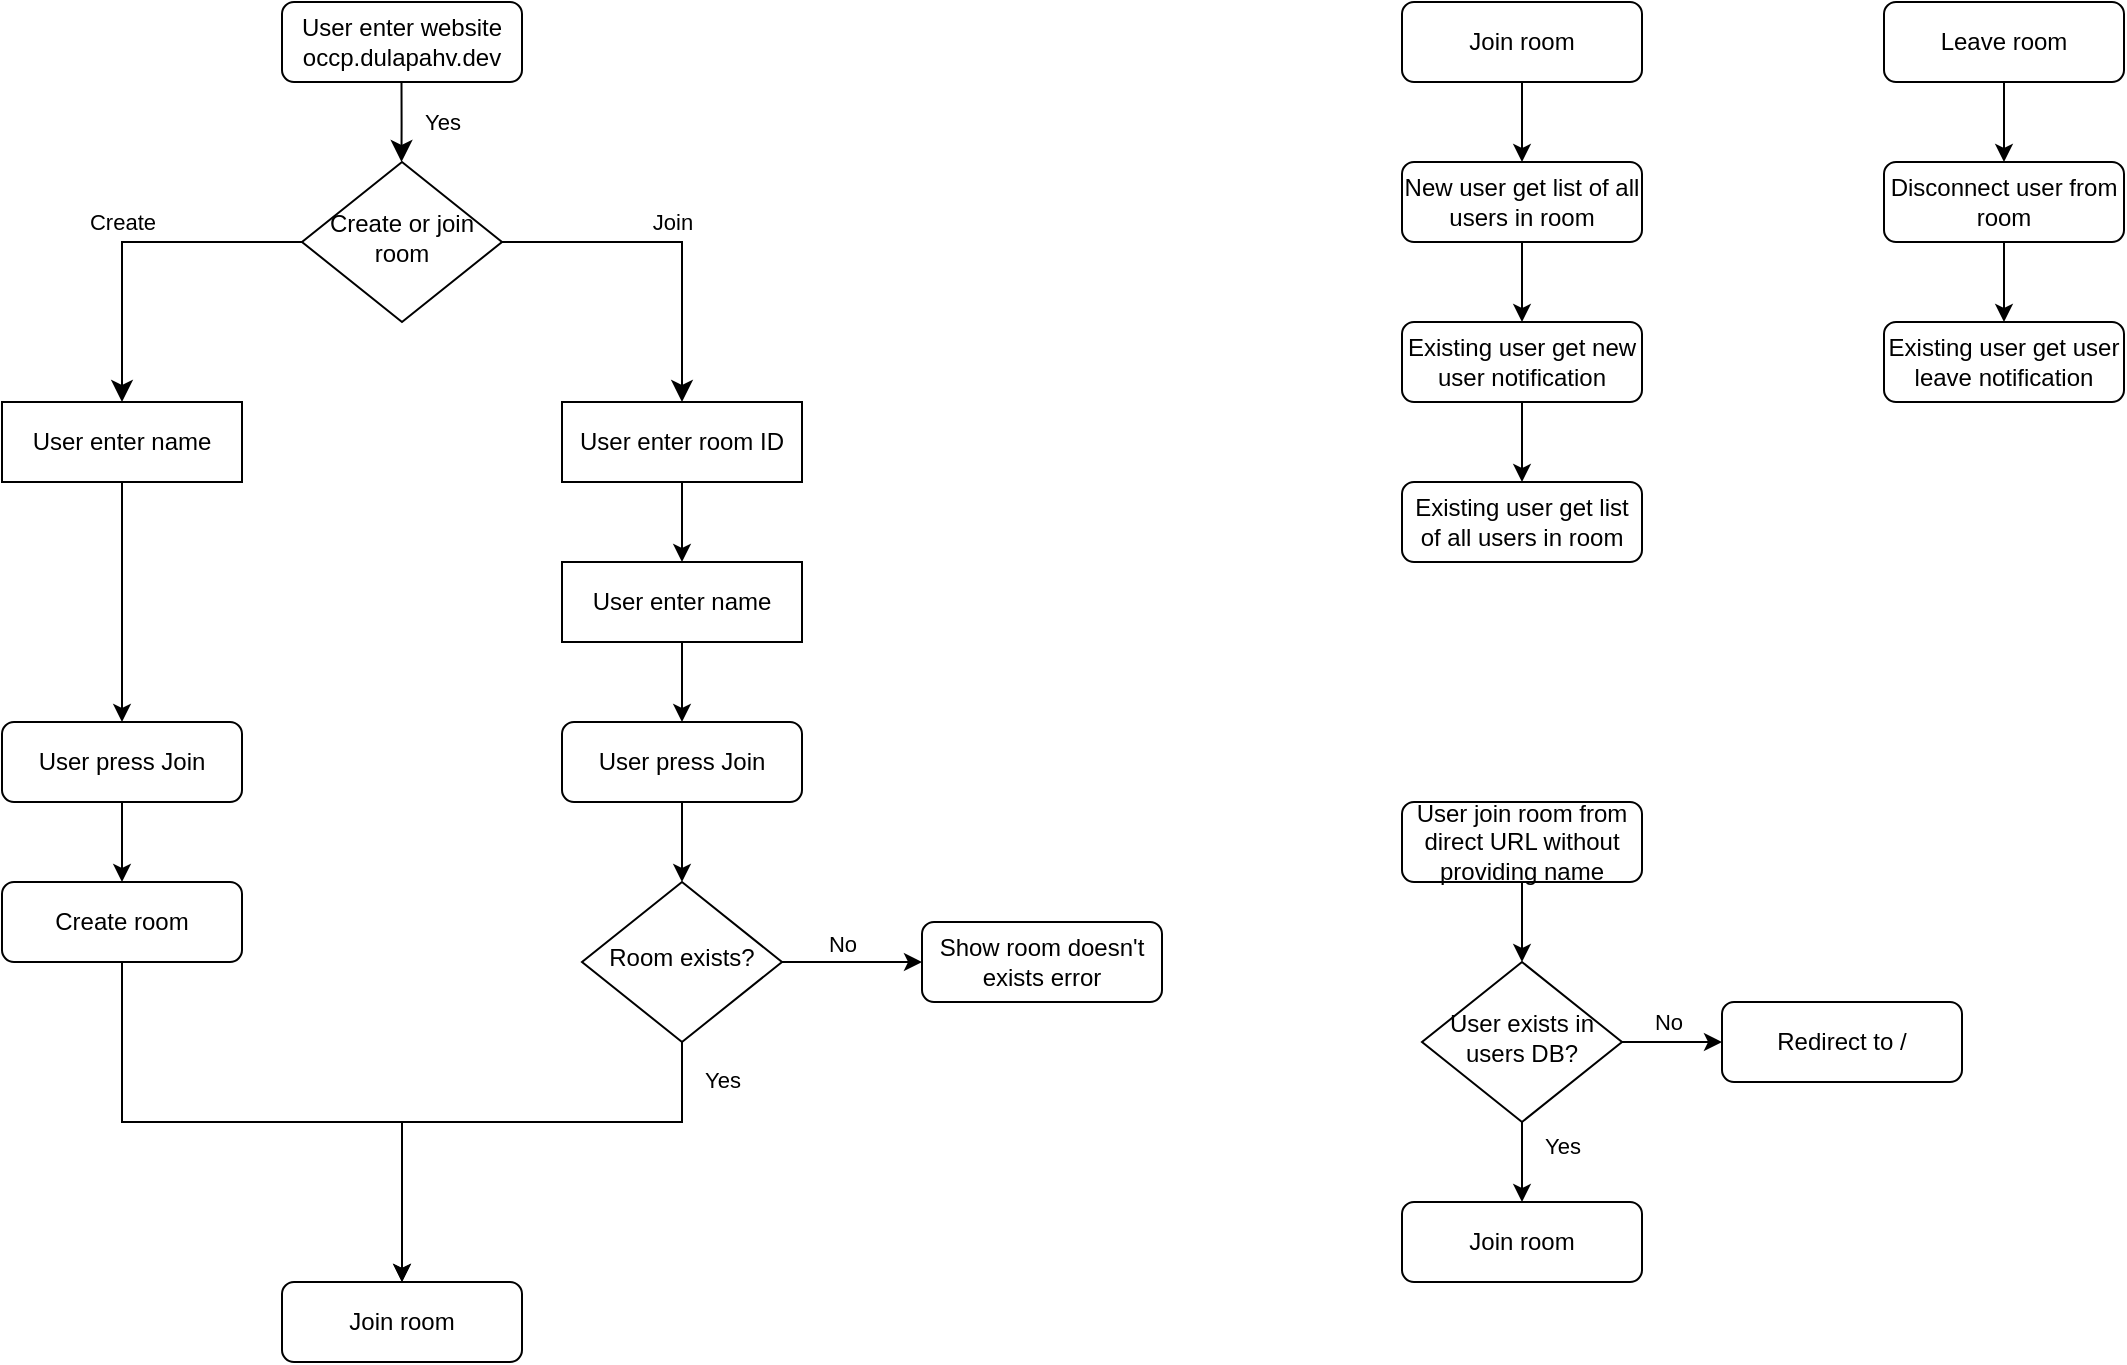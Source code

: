 <mxfile version="24.7.7">
  <diagram id="C5RBs43oDa-KdzZeNtuy" name="Page-1">
    <mxGraphModel dx="1878" dy="1115" grid="1" gridSize="10" guides="1" tooltips="1" connect="1" arrows="1" fold="1" page="1" pageScale="1" pageWidth="827" pageHeight="1169" math="0" shadow="0">
      <root>
        <mxCell id="WIyWlLk6GJQsqaUBKTNV-0" />
        <mxCell id="WIyWlLk6GJQsqaUBKTNV-1" parent="WIyWlLk6GJQsqaUBKTNV-0" />
        <mxCell id="WIyWlLk6GJQsqaUBKTNV-3" value="User enter website&lt;div&gt;occp.dulapahv.dev&lt;/div&gt;" style="rounded=1;whiteSpace=wrap;html=1;fontSize=12;glass=0;strokeWidth=1;shadow=0;" parent="WIyWlLk6GJQsqaUBKTNV-1" vertex="1">
          <mxGeometry x="320" y="80" width="120" height="40" as="geometry" />
        </mxCell>
        <mxCell id="OM0dnR5vhsnW5xodjDGR-1" value="Create or join room" style="rhombus;whiteSpace=wrap;html=1;shadow=0;fontFamily=Helvetica;fontSize=12;align=center;strokeWidth=1;spacing=6;spacingTop=-4;" vertex="1" parent="WIyWlLk6GJQsqaUBKTNV-1">
          <mxGeometry x="330" y="160" width="100" height="80" as="geometry" />
        </mxCell>
        <mxCell id="OM0dnR5vhsnW5xodjDGR-4" value="Join" style="edgeStyle=orthogonalEdgeStyle;rounded=0;html=1;jettySize=auto;orthogonalLoop=1;fontSize=11;endArrow=classic;endFill=1;endSize=8;strokeWidth=1;shadow=0;labelBackgroundColor=none;exitX=1;exitY=0.5;exitDx=0;exitDy=0;" edge="1" parent="WIyWlLk6GJQsqaUBKTNV-1" source="OM0dnR5vhsnW5xodjDGR-1">
          <mxGeometry y="10" relative="1" as="geometry">
            <mxPoint as="offset" />
            <mxPoint x="750" y="310" as="sourcePoint" />
            <mxPoint x="520" y="280" as="targetPoint" />
            <Array as="points">
              <mxPoint x="520" y="200" />
            </Array>
          </mxGeometry>
        </mxCell>
        <mxCell id="OM0dnR5vhsnW5xodjDGR-6" value="Yes" style="rounded=0;html=1;jettySize=auto;orthogonalLoop=1;fontSize=11;endArrow=classic;endFill=1;endSize=8;strokeWidth=1;shadow=0;labelBackgroundColor=none;edgeStyle=orthogonalEdgeStyle;" edge="1" parent="WIyWlLk6GJQsqaUBKTNV-1">
          <mxGeometry y="20" relative="1" as="geometry">
            <mxPoint as="offset" />
            <mxPoint x="379.75" y="120" as="sourcePoint" />
            <mxPoint x="379.75" y="160" as="targetPoint" />
            <Array as="points">
              <mxPoint x="380" y="141" />
              <mxPoint x="380" y="141" />
            </Array>
          </mxGeometry>
        </mxCell>
        <mxCell id="OM0dnR5vhsnW5xodjDGR-7" value="Create" style="edgeStyle=orthogonalEdgeStyle;rounded=0;html=1;jettySize=auto;orthogonalLoop=1;fontSize=11;endArrow=classic;endFill=1;endSize=8;strokeWidth=1;shadow=0;labelBackgroundColor=none;exitX=0;exitY=0.5;exitDx=0;exitDy=0;" edge="1" parent="WIyWlLk6GJQsqaUBKTNV-1" source="OM0dnR5vhsnW5xodjDGR-1">
          <mxGeometry x="0.059" y="-10" relative="1" as="geometry">
            <mxPoint x="10" y="-10" as="offset" />
            <mxPoint x="150" y="200" as="sourcePoint" />
            <mxPoint x="240" y="280" as="targetPoint" />
            <Array as="points">
              <mxPoint x="240" y="200" />
            </Array>
          </mxGeometry>
        </mxCell>
        <mxCell id="OM0dnR5vhsnW5xodjDGR-31" style="edgeStyle=orthogonalEdgeStyle;rounded=0;orthogonalLoop=1;jettySize=auto;html=1;entryX=0.5;entryY=0;entryDx=0;entryDy=0;" edge="1" parent="WIyWlLk6GJQsqaUBKTNV-1" source="OM0dnR5vhsnW5xodjDGR-8" target="OM0dnR5vhsnW5xodjDGR-32">
          <mxGeometry relative="1" as="geometry">
            <mxPoint x="240" y="360" as="targetPoint" />
          </mxGeometry>
        </mxCell>
        <mxCell id="OM0dnR5vhsnW5xodjDGR-8" value="User enter name" style="rounded=0;whiteSpace=wrap;html=1;fontSize=12;glass=0;strokeWidth=1;shadow=0;" vertex="1" parent="WIyWlLk6GJQsqaUBKTNV-1">
          <mxGeometry x="180" y="280" width="120" height="40" as="geometry" />
        </mxCell>
        <mxCell id="OM0dnR5vhsnW5xodjDGR-18" style="edgeStyle=orthogonalEdgeStyle;rounded=0;orthogonalLoop=1;jettySize=auto;html=1;entryX=0.5;entryY=0;entryDx=0;entryDy=0;" edge="1" parent="WIyWlLk6GJQsqaUBKTNV-1" source="OM0dnR5vhsnW5xodjDGR-9" target="OM0dnR5vhsnW5xodjDGR-17">
          <mxGeometry relative="1" as="geometry" />
        </mxCell>
        <mxCell id="OM0dnR5vhsnW5xodjDGR-9" value="User enter room ID" style="rounded=0;whiteSpace=wrap;html=1;fontSize=12;glass=0;strokeWidth=1;shadow=0;" vertex="1" parent="WIyWlLk6GJQsqaUBKTNV-1">
          <mxGeometry x="460" y="280" width="120" height="40" as="geometry" />
        </mxCell>
        <mxCell id="OM0dnR5vhsnW5xodjDGR-20" style="edgeStyle=orthogonalEdgeStyle;rounded=0;orthogonalLoop=1;jettySize=auto;html=1;entryX=0.5;entryY=0;entryDx=0;entryDy=0;" edge="1" parent="WIyWlLk6GJQsqaUBKTNV-1" source="OM0dnR5vhsnW5xodjDGR-17" target="OM0dnR5vhsnW5xodjDGR-19">
          <mxGeometry relative="1" as="geometry" />
        </mxCell>
        <mxCell id="OM0dnR5vhsnW5xodjDGR-17" value="User enter name" style="rounded=0;whiteSpace=wrap;html=1;fontSize=12;glass=0;strokeWidth=1;shadow=0;" vertex="1" parent="WIyWlLk6GJQsqaUBKTNV-1">
          <mxGeometry x="460" y="360" width="120" height="40" as="geometry" />
        </mxCell>
        <mxCell id="OM0dnR5vhsnW5xodjDGR-22" style="edgeStyle=orthogonalEdgeStyle;rounded=0;orthogonalLoop=1;jettySize=auto;html=1;entryX=0.5;entryY=0;entryDx=0;entryDy=0;" edge="1" parent="WIyWlLk6GJQsqaUBKTNV-1" source="OM0dnR5vhsnW5xodjDGR-19">
          <mxGeometry relative="1" as="geometry">
            <mxPoint x="520" y="520" as="targetPoint" />
          </mxGeometry>
        </mxCell>
        <mxCell id="OM0dnR5vhsnW5xodjDGR-19" value="User press Join" style="rounded=1;whiteSpace=wrap;html=1;fontSize=12;glass=0;strokeWidth=1;shadow=0;" vertex="1" parent="WIyWlLk6GJQsqaUBKTNV-1">
          <mxGeometry x="460" y="440" width="120" height="40" as="geometry" />
        </mxCell>
        <mxCell id="OM0dnR5vhsnW5xodjDGR-25" style="edgeStyle=orthogonalEdgeStyle;rounded=0;orthogonalLoop=1;jettySize=auto;html=1;" edge="1" parent="WIyWlLk6GJQsqaUBKTNV-1" source="OM0dnR5vhsnW5xodjDGR-24">
          <mxGeometry relative="1" as="geometry">
            <mxPoint x="640" y="560" as="targetPoint" />
          </mxGeometry>
        </mxCell>
        <mxCell id="OM0dnR5vhsnW5xodjDGR-27" value="No" style="edgeLabel;html=1;align=center;verticalAlign=middle;resizable=0;points=[];" vertex="1" connectable="0" parent="OM0dnR5vhsnW5xodjDGR-25">
          <mxGeometry x="0.222" y="1" relative="1" as="geometry">
            <mxPoint x="-13" y="-9" as="offset" />
          </mxGeometry>
        </mxCell>
        <mxCell id="OM0dnR5vhsnW5xodjDGR-36" style="edgeStyle=orthogonalEdgeStyle;rounded=0;orthogonalLoop=1;jettySize=auto;html=1;entryX=0.5;entryY=0;entryDx=0;entryDy=0;" edge="1" parent="WIyWlLk6GJQsqaUBKTNV-1" source="OM0dnR5vhsnW5xodjDGR-24" target="OM0dnR5vhsnW5xodjDGR-35">
          <mxGeometry relative="1" as="geometry">
            <Array as="points">
              <mxPoint x="520" y="640" />
              <mxPoint x="380" y="640" />
            </Array>
          </mxGeometry>
        </mxCell>
        <mxCell id="OM0dnR5vhsnW5xodjDGR-38" value="Yes" style="edgeLabel;html=1;align=center;verticalAlign=middle;resizable=0;points=[];" vertex="1" connectable="0" parent="OM0dnR5vhsnW5xodjDGR-36">
          <mxGeometry x="-0.856" y="-2" relative="1" as="geometry">
            <mxPoint x="22" as="offset" />
          </mxGeometry>
        </mxCell>
        <mxCell id="OM0dnR5vhsnW5xodjDGR-24" value="Room exists?" style="rhombus;whiteSpace=wrap;html=1;shadow=0;fontFamily=Helvetica;fontSize=12;align=center;strokeWidth=1;spacing=6;spacingTop=-4;" vertex="1" parent="WIyWlLk6GJQsqaUBKTNV-1">
          <mxGeometry x="470" y="520" width="100" height="80" as="geometry" />
        </mxCell>
        <mxCell id="OM0dnR5vhsnW5xodjDGR-26" value="Show room doesn&#39;t exists error" style="rounded=1;whiteSpace=wrap;html=1;fontSize=12;glass=0;strokeWidth=1;shadow=0;" vertex="1" parent="WIyWlLk6GJQsqaUBKTNV-1">
          <mxGeometry x="640" y="540" width="120" height="40" as="geometry" />
        </mxCell>
        <mxCell id="OM0dnR5vhsnW5xodjDGR-34" style="edgeStyle=orthogonalEdgeStyle;rounded=0;orthogonalLoop=1;jettySize=auto;html=1;entryX=0.5;entryY=0;entryDx=0;entryDy=0;" edge="1" parent="WIyWlLk6GJQsqaUBKTNV-1" source="OM0dnR5vhsnW5xodjDGR-32" target="OM0dnR5vhsnW5xodjDGR-33">
          <mxGeometry relative="1" as="geometry" />
        </mxCell>
        <mxCell id="OM0dnR5vhsnW5xodjDGR-32" value="User press Join" style="rounded=1;whiteSpace=wrap;html=1;fontSize=12;glass=0;strokeWidth=1;shadow=0;" vertex="1" parent="WIyWlLk6GJQsqaUBKTNV-1">
          <mxGeometry x="180" y="440" width="120" height="40" as="geometry" />
        </mxCell>
        <mxCell id="OM0dnR5vhsnW5xodjDGR-37" style="edgeStyle=orthogonalEdgeStyle;rounded=0;orthogonalLoop=1;jettySize=auto;html=1;entryX=0.5;entryY=0;entryDx=0;entryDy=0;exitX=0.5;exitY=1;exitDx=0;exitDy=0;" edge="1" parent="WIyWlLk6GJQsqaUBKTNV-1" source="OM0dnR5vhsnW5xodjDGR-33" target="OM0dnR5vhsnW5xodjDGR-35">
          <mxGeometry relative="1" as="geometry">
            <Array as="points">
              <mxPoint x="240" y="640" />
              <mxPoint x="380" y="640" />
            </Array>
          </mxGeometry>
        </mxCell>
        <mxCell id="OM0dnR5vhsnW5xodjDGR-33" value="Create room" style="rounded=1;whiteSpace=wrap;html=1;fontSize=12;glass=0;strokeWidth=1;shadow=0;" vertex="1" parent="WIyWlLk6GJQsqaUBKTNV-1">
          <mxGeometry x="180" y="520" width="120" height="40" as="geometry" />
        </mxCell>
        <mxCell id="OM0dnR5vhsnW5xodjDGR-35" value="Join room" style="rounded=1;whiteSpace=wrap;html=1;fontSize=12;glass=0;strokeWidth=1;shadow=0;" vertex="1" parent="WIyWlLk6GJQsqaUBKTNV-1">
          <mxGeometry x="320" y="720" width="120" height="40" as="geometry" />
        </mxCell>
        <mxCell id="OM0dnR5vhsnW5xodjDGR-44" style="edgeStyle=orthogonalEdgeStyle;rounded=0;orthogonalLoop=1;jettySize=auto;html=1;entryX=0.5;entryY=0;entryDx=0;entryDy=0;" edge="1" parent="WIyWlLk6GJQsqaUBKTNV-1" source="OM0dnR5vhsnW5xodjDGR-42" target="OM0dnR5vhsnW5xodjDGR-43">
          <mxGeometry relative="1" as="geometry" />
        </mxCell>
        <mxCell id="OM0dnR5vhsnW5xodjDGR-42" value="Join room" style="rounded=1;whiteSpace=wrap;html=1;fontSize=12;glass=0;strokeWidth=1;shadow=0;" vertex="1" parent="WIyWlLk6GJQsqaUBKTNV-1">
          <mxGeometry x="880" y="80" width="120" height="40" as="geometry" />
        </mxCell>
        <mxCell id="OM0dnR5vhsnW5xodjDGR-46" style="edgeStyle=orthogonalEdgeStyle;rounded=0;orthogonalLoop=1;jettySize=auto;html=1;entryX=0.5;entryY=0;entryDx=0;entryDy=0;" edge="1" parent="WIyWlLk6GJQsqaUBKTNV-1" source="OM0dnR5vhsnW5xodjDGR-43" target="OM0dnR5vhsnW5xodjDGR-45">
          <mxGeometry relative="1" as="geometry" />
        </mxCell>
        <mxCell id="OM0dnR5vhsnW5xodjDGR-43" value="New user get list of all users in room" style="rounded=1;whiteSpace=wrap;html=1;fontSize=12;glass=0;strokeWidth=1;shadow=0;" vertex="1" parent="WIyWlLk6GJQsqaUBKTNV-1">
          <mxGeometry x="880" y="160" width="120" height="40" as="geometry" />
        </mxCell>
        <mxCell id="OM0dnR5vhsnW5xodjDGR-48" style="edgeStyle=orthogonalEdgeStyle;rounded=0;orthogonalLoop=1;jettySize=auto;html=1;entryX=0.5;entryY=0;entryDx=0;entryDy=0;" edge="1" parent="WIyWlLk6GJQsqaUBKTNV-1" source="OM0dnR5vhsnW5xodjDGR-45" target="OM0dnR5vhsnW5xodjDGR-47">
          <mxGeometry relative="1" as="geometry" />
        </mxCell>
        <mxCell id="OM0dnR5vhsnW5xodjDGR-45" value="Existing user get new user notification" style="rounded=1;whiteSpace=wrap;html=1;fontSize=12;glass=0;strokeWidth=1;shadow=0;" vertex="1" parent="WIyWlLk6GJQsqaUBKTNV-1">
          <mxGeometry x="880" y="240" width="120" height="40" as="geometry" />
        </mxCell>
        <mxCell id="OM0dnR5vhsnW5xodjDGR-47" value="Existing user get list of all users in room" style="rounded=1;whiteSpace=wrap;html=1;fontSize=12;glass=0;strokeWidth=1;shadow=0;" vertex="1" parent="WIyWlLk6GJQsqaUBKTNV-1">
          <mxGeometry x="880" y="320" width="120" height="40" as="geometry" />
        </mxCell>
        <mxCell id="OM0dnR5vhsnW5xodjDGR-51" style="edgeStyle=orthogonalEdgeStyle;rounded=0;orthogonalLoop=1;jettySize=auto;html=1;entryX=0.5;entryY=0;entryDx=0;entryDy=0;" edge="1" parent="WIyWlLk6GJQsqaUBKTNV-1" source="OM0dnR5vhsnW5xodjDGR-49" target="OM0dnR5vhsnW5xodjDGR-50">
          <mxGeometry relative="1" as="geometry" />
        </mxCell>
        <mxCell id="OM0dnR5vhsnW5xodjDGR-49" value="Leave room" style="rounded=1;whiteSpace=wrap;html=1;fontSize=12;glass=0;strokeWidth=1;shadow=0;" vertex="1" parent="WIyWlLk6GJQsqaUBKTNV-1">
          <mxGeometry x="1121" y="80" width="120" height="40" as="geometry" />
        </mxCell>
        <mxCell id="OM0dnR5vhsnW5xodjDGR-54" style="edgeStyle=orthogonalEdgeStyle;rounded=0;orthogonalLoop=1;jettySize=auto;html=1;entryX=0.5;entryY=0;entryDx=0;entryDy=0;" edge="1" parent="WIyWlLk6GJQsqaUBKTNV-1" source="OM0dnR5vhsnW5xodjDGR-50" target="OM0dnR5vhsnW5xodjDGR-53">
          <mxGeometry relative="1" as="geometry" />
        </mxCell>
        <mxCell id="OM0dnR5vhsnW5xodjDGR-50" value="Disconnect user from room" style="rounded=1;whiteSpace=wrap;html=1;fontSize=12;glass=0;strokeWidth=1;shadow=0;" vertex="1" parent="WIyWlLk6GJQsqaUBKTNV-1">
          <mxGeometry x="1121" y="160" width="120" height="40" as="geometry" />
        </mxCell>
        <mxCell id="OM0dnR5vhsnW5xodjDGR-53" value="Existing user get user leave notification" style="rounded=1;whiteSpace=wrap;html=1;fontSize=12;glass=0;strokeWidth=1;shadow=0;" vertex="1" parent="WIyWlLk6GJQsqaUBKTNV-1">
          <mxGeometry x="1121" y="240" width="120" height="40" as="geometry" />
        </mxCell>
        <mxCell id="OM0dnR5vhsnW5xodjDGR-59" style="edgeStyle=orthogonalEdgeStyle;rounded=0;orthogonalLoop=1;jettySize=auto;html=1;entryX=0.5;entryY=0;entryDx=0;entryDy=0;" edge="1" parent="WIyWlLk6GJQsqaUBKTNV-1" source="OM0dnR5vhsnW5xodjDGR-55" target="OM0dnR5vhsnW5xodjDGR-57">
          <mxGeometry relative="1" as="geometry" />
        </mxCell>
        <mxCell id="OM0dnR5vhsnW5xodjDGR-55" value="User join room from direct URL without providing name" style="rounded=1;whiteSpace=wrap;html=1;fontSize=12;glass=0;strokeWidth=1;shadow=0;" vertex="1" parent="WIyWlLk6GJQsqaUBKTNV-1">
          <mxGeometry x="880" y="480" width="120" height="40" as="geometry" />
        </mxCell>
        <mxCell id="OM0dnR5vhsnW5xodjDGR-60" style="edgeStyle=orthogonalEdgeStyle;rounded=0;orthogonalLoop=1;jettySize=auto;html=1;entryX=0.5;entryY=0;entryDx=0;entryDy=0;" edge="1" parent="WIyWlLk6GJQsqaUBKTNV-1" source="OM0dnR5vhsnW5xodjDGR-57" target="OM0dnR5vhsnW5xodjDGR-58">
          <mxGeometry relative="1" as="geometry" />
        </mxCell>
        <mxCell id="OM0dnR5vhsnW5xodjDGR-61" value="Yes" style="edgeLabel;html=1;align=center;verticalAlign=middle;resizable=0;points=[];" vertex="1" connectable="0" parent="OM0dnR5vhsnW5xodjDGR-60">
          <mxGeometry x="-0.412" y="-1" relative="1" as="geometry">
            <mxPoint x="21" as="offset" />
          </mxGeometry>
        </mxCell>
        <mxCell id="OM0dnR5vhsnW5xodjDGR-62" style="edgeStyle=orthogonalEdgeStyle;rounded=0;orthogonalLoop=1;jettySize=auto;html=1;" edge="1" parent="WIyWlLk6GJQsqaUBKTNV-1" source="OM0dnR5vhsnW5xodjDGR-57">
          <mxGeometry relative="1" as="geometry">
            <mxPoint x="1040" y="600" as="targetPoint" />
          </mxGeometry>
        </mxCell>
        <mxCell id="OM0dnR5vhsnW5xodjDGR-64" value="No" style="edgeLabel;html=1;align=center;verticalAlign=middle;resizable=0;points=[];" vertex="1" connectable="0" parent="OM0dnR5vhsnW5xodjDGR-62">
          <mxGeometry x="-0.105" y="33" relative="1" as="geometry">
            <mxPoint y="23" as="offset" />
          </mxGeometry>
        </mxCell>
        <mxCell id="OM0dnR5vhsnW5xodjDGR-57" value="User exists in users DB?" style="rhombus;whiteSpace=wrap;html=1;shadow=0;fontFamily=Helvetica;fontSize=12;align=center;strokeWidth=1;spacing=6;spacingTop=-4;" vertex="1" parent="WIyWlLk6GJQsqaUBKTNV-1">
          <mxGeometry x="890" y="560" width="100" height="80" as="geometry" />
        </mxCell>
        <mxCell id="OM0dnR5vhsnW5xodjDGR-58" value="Join room" style="rounded=1;whiteSpace=wrap;html=1;fontSize=12;glass=0;strokeWidth=1;shadow=0;" vertex="1" parent="WIyWlLk6GJQsqaUBKTNV-1">
          <mxGeometry x="880" y="680" width="120" height="40" as="geometry" />
        </mxCell>
        <mxCell id="OM0dnR5vhsnW5xodjDGR-63" value="Redirect to /" style="rounded=1;whiteSpace=wrap;html=1;fontSize=12;glass=0;strokeWidth=1;shadow=0;" vertex="1" parent="WIyWlLk6GJQsqaUBKTNV-1">
          <mxGeometry x="1040" y="580" width="120" height="40" as="geometry" />
        </mxCell>
      </root>
    </mxGraphModel>
  </diagram>
</mxfile>
